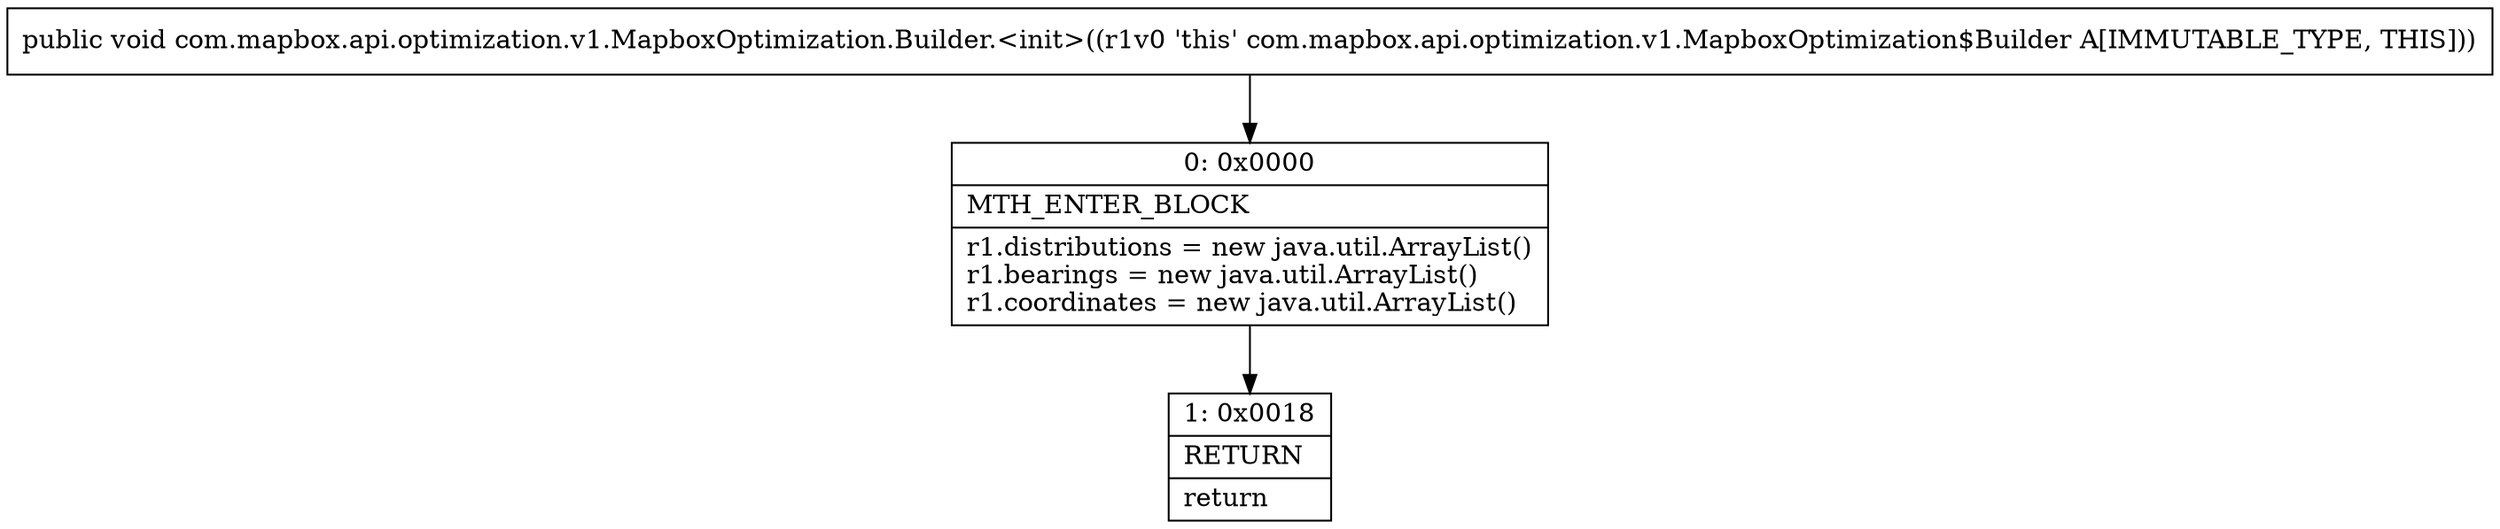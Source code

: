 digraph "CFG forcom.mapbox.api.optimization.v1.MapboxOptimization.Builder.\<init\>()V" {
Node_0 [shape=record,label="{0\:\ 0x0000|MTH_ENTER_BLOCK\l|r1.distributions = new java.util.ArrayList()\lr1.bearings = new java.util.ArrayList()\lr1.coordinates = new java.util.ArrayList()\l}"];
Node_1 [shape=record,label="{1\:\ 0x0018|RETURN\l|return\l}"];
MethodNode[shape=record,label="{public void com.mapbox.api.optimization.v1.MapboxOptimization.Builder.\<init\>((r1v0 'this' com.mapbox.api.optimization.v1.MapboxOptimization$Builder A[IMMUTABLE_TYPE, THIS])) }"];
MethodNode -> Node_0;
Node_0 -> Node_1;
}

